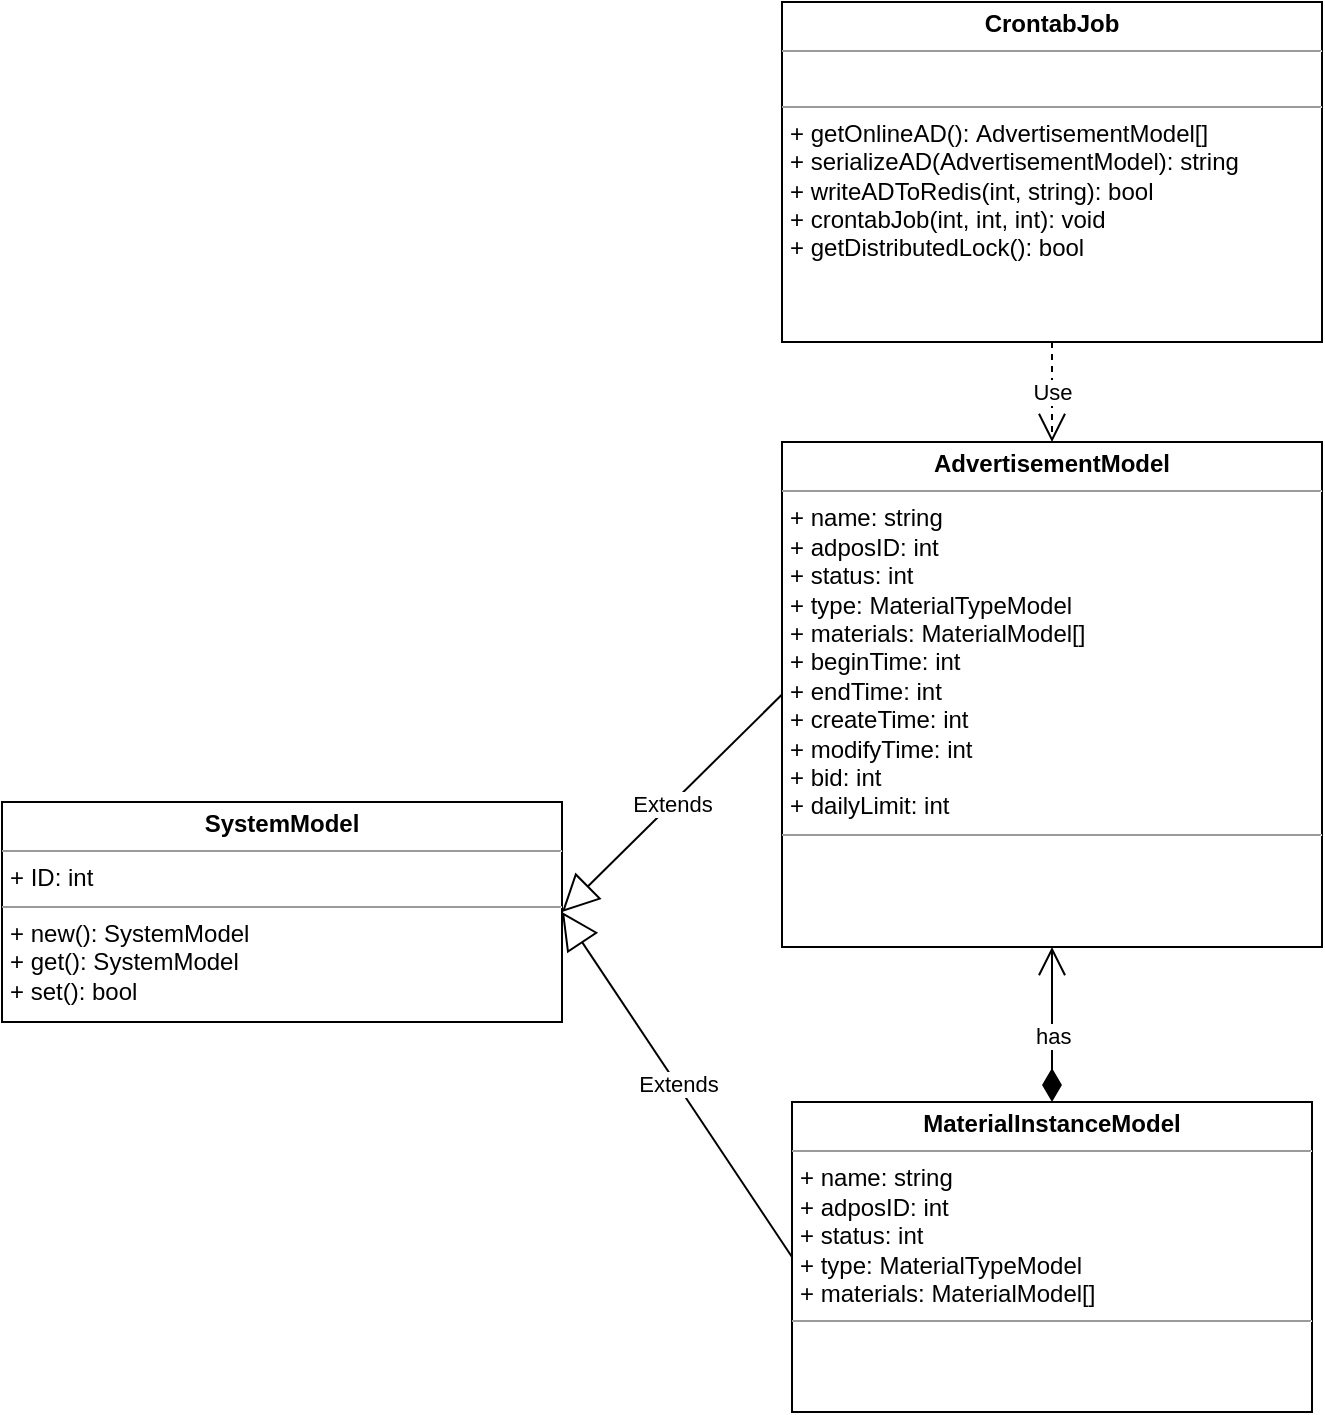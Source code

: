 <mxfile version="14.9.6" type="github">
  <diagram id="eNwvmtfnUTwQ2Sefj3YD" name="Page-1">
    <mxGraphModel dx="2253" dy="794" grid="1" gridSize="10" guides="1" tooltips="1" connect="1" arrows="1" fold="1" page="1" pageScale="1" pageWidth="827" pageHeight="1169" math="0" shadow="0">
      <root>
        <mxCell id="0" />
        <mxCell id="1" parent="0" />
        <mxCell id="HOZdnpOeCfYpGoQ59FNz-10" value="&lt;p style=&quot;margin: 0px ; margin-top: 4px ; text-align: center&quot;&gt;&lt;b&gt;CrontabJob&lt;/b&gt;&lt;/p&gt;&lt;hr size=&quot;1&quot;&gt;&lt;p style=&quot;margin: 0px ; margin-left: 4px&quot;&gt;&lt;br&gt;&lt;/p&gt;&lt;hr size=&quot;1&quot;&gt;&lt;p style=&quot;margin: 0px 0px 0px 4px&quot;&gt;+ getOnlineAD():&amp;nbsp;AdvertisementModel[]&lt;/p&gt;&lt;p style=&quot;margin: 0px 0px 0px 4px&quot;&gt;+&amp;nbsp;serializeAD(AdvertisementModel): string&lt;/p&gt;&lt;p style=&quot;margin: 0px 0px 0px 4px&quot;&gt;+ writeADToRedis(int, string): bool&lt;/p&gt;&lt;p style=&quot;margin: 0px 0px 0px 4px&quot;&gt;+ crontabJob(int, int, int): void&lt;/p&gt;&lt;p style=&quot;margin: 0px 0px 0px 4px&quot;&gt;+ getDistributedLock(): bool&lt;/p&gt;" style="verticalAlign=top;align=left;overflow=fill;fontSize=12;fontFamily=Helvetica;html=1;" parent="1" vertex="1">
          <mxGeometry x="-50" y="120" width="270" height="170" as="geometry" />
        </mxCell>
        <mxCell id="HOZdnpOeCfYpGoQ59FNz-20" value="&lt;p style=&quot;margin: 0px ; margin-top: 4px ; text-align: center&quot;&gt;&lt;b&gt;SystemModel&lt;/b&gt;&lt;/p&gt;&lt;hr size=&quot;1&quot;&gt;&lt;p style=&quot;margin: 0px ; margin-left: 4px&quot;&gt;+ ID: int&lt;br&gt;&lt;/p&gt;&lt;hr size=&quot;1&quot;&gt;&lt;p style=&quot;margin: 0px ; margin-left: 4px&quot;&gt;+ new(): SystemModel&lt;br&gt;&lt;/p&gt;&lt;p style=&quot;margin: 0px ; margin-left: 4px&quot;&gt;+ get(): SystemModel&lt;/p&gt;&lt;p style=&quot;margin: 0px ; margin-left: 4px&quot;&gt;+ set(): bool&lt;/p&gt;&lt;p style=&quot;margin: 0px ; margin-left: 4px&quot;&gt;&amp;nbsp;&lt;/p&gt;" style="verticalAlign=top;align=left;overflow=fill;fontSize=12;fontFamily=Helvetica;html=1;" parent="1" vertex="1">
          <mxGeometry x="-440" y="520" width="280" height="110" as="geometry" />
        </mxCell>
        <mxCell id="HOZdnpOeCfYpGoQ59FNz-30" value="Use" style="endArrow=open;endSize=12;dashed=1;html=1;exitX=0.5;exitY=1;exitDx=0;exitDy=0;entryX=0.5;entryY=0;entryDx=0;entryDy=0;" parent="1" source="HOZdnpOeCfYpGoQ59FNz-10" target="IcDYwzOxPDOBFZn5-O4r-1" edge="1">
          <mxGeometry width="160" relative="1" as="geometry">
            <mxPoint x="320" y="592.5" as="sourcePoint" />
            <mxPoint x="240" y="362.5" as="targetPoint" />
          </mxGeometry>
        </mxCell>
        <mxCell id="YE8yQruqdNAR4PLWfE6g-1" value="&lt;p style=&quot;margin: 0px ; margin-top: 4px ; text-align: center&quot;&gt;&lt;b&gt;MaterialInstanceModel&lt;/b&gt;&lt;/p&gt;&lt;hr size=&quot;1&quot;&gt;&lt;p style=&quot;margin: 0px ; margin-left: 4px&quot;&gt;&lt;span&gt;+ name: string&lt;/span&gt;&lt;/p&gt;&lt;p style=&quot;margin: 0px ; margin-left: 4px&quot;&gt;&lt;span&gt;+ adposID: int&lt;/span&gt;&lt;/p&gt;&lt;p style=&quot;margin: 0px ; margin-left: 4px&quot;&gt;+ status: int&lt;/p&gt;&lt;p style=&quot;margin: 0px ; margin-left: 4px&quot;&gt;+ type:&amp;nbsp;MaterialTypeModel&lt;/p&gt;&lt;p style=&quot;margin: 0px ; margin-left: 4px&quot;&gt;+ materials: MaterialModel[]&lt;/p&gt;&lt;hr size=&quot;1&quot;&gt;&lt;p style=&quot;margin: 0px ; margin-left: 4px&quot;&gt;&lt;br&gt;&lt;/p&gt;" style="verticalAlign=top;align=left;overflow=fill;fontSize=12;fontFamily=Helvetica;html=1;" parent="1" vertex="1">
          <mxGeometry x="-45" y="670" width="260" height="155" as="geometry" />
        </mxCell>
        <mxCell id="YE8yQruqdNAR4PLWfE6g-2" value="Extends" style="endArrow=block;endSize=16;endFill=0;html=1;entryX=1;entryY=0.5;entryDx=0;entryDy=0;exitX=0;exitY=0.5;exitDx=0;exitDy=0;" parent="1" source="YE8yQruqdNAR4PLWfE6g-1" target="HOZdnpOeCfYpGoQ59FNz-20" edge="1">
          <mxGeometry width="160" relative="1" as="geometry">
            <mxPoint y="547.5" as="sourcePoint" />
            <mxPoint x="-240" y="547.5" as="targetPoint" />
          </mxGeometry>
        </mxCell>
        <mxCell id="IcDYwzOxPDOBFZn5-O4r-1" value="&lt;p style=&quot;margin: 0px ; margin-top: 4px ; text-align: center&quot;&gt;&lt;b&gt;AdvertisementModel&lt;/b&gt;&lt;/p&gt;&lt;hr size=&quot;1&quot;&gt;&lt;p style=&quot;margin: 0px ; margin-left: 4px&quot;&gt;&lt;span&gt;+ name: string&lt;/span&gt;&lt;/p&gt;&lt;p style=&quot;margin: 0px ; margin-left: 4px&quot;&gt;&lt;span&gt;+ adposID: int&lt;/span&gt;&lt;/p&gt;&lt;p style=&quot;margin: 0px ; margin-left: 4px&quot;&gt;+ status: int&lt;/p&gt;&lt;p style=&quot;margin: 0px ; margin-left: 4px&quot;&gt;+ type:&amp;nbsp;MaterialTypeModel&lt;/p&gt;&lt;p style=&quot;margin: 0px ; margin-left: 4px&quot;&gt;+ materials: MaterialModel[]&lt;/p&gt;&lt;p style=&quot;margin: 0px ; margin-left: 4px&quot;&gt;+ beginTime: int&lt;/p&gt;&lt;p style=&quot;margin: 0px ; margin-left: 4px&quot;&gt;+ endTime: int&lt;/p&gt;&lt;p style=&quot;margin: 0px ; margin-left: 4px&quot;&gt;+ createTime: int&lt;/p&gt;&lt;p style=&quot;margin: 0px ; margin-left: 4px&quot;&gt;+ modifyTime: int&lt;/p&gt;&lt;p style=&quot;margin: 0px ; margin-left: 4px&quot;&gt;+ bid: int&lt;/p&gt;&lt;p style=&quot;margin: 0px ; margin-left: 4px&quot;&gt;+ dailyLimit: int&lt;/p&gt;&lt;hr size=&quot;1&quot;&gt;&lt;p style=&quot;margin: 0px ; margin-left: 4px&quot;&gt;&lt;br&gt;&lt;/p&gt;" style="verticalAlign=top;align=left;overflow=fill;fontSize=12;fontFamily=Helvetica;html=1;" parent="1" vertex="1">
          <mxGeometry x="-50" y="340" width="270" height="252.5" as="geometry" />
        </mxCell>
        <mxCell id="IcDYwzOxPDOBFZn5-O4r-2" value="Extends" style="endArrow=block;endSize=16;endFill=0;html=1;exitX=0;exitY=0.5;exitDx=0;exitDy=0;entryX=1;entryY=0.5;entryDx=0;entryDy=0;" parent="1" source="IcDYwzOxPDOBFZn5-O4r-1" target="HOZdnpOeCfYpGoQ59FNz-20" edge="1">
          <mxGeometry width="160" relative="1" as="geometry">
            <mxPoint x="-40" y="547.5" as="sourcePoint" />
            <mxPoint x="-250" y="510" as="targetPoint" />
          </mxGeometry>
        </mxCell>
        <mxCell id="IcDYwzOxPDOBFZn5-O4r-8" value="has" style="endArrow=open;html=1;endSize=12;startArrow=diamondThin;startSize=14;startFill=1;edgeStyle=orthogonalEdgeStyle;align=left;verticalAlign=bottom;entryX=0.5;entryY=1;entryDx=0;entryDy=0;exitX=0.5;exitY=0;exitDx=0;exitDy=0;" parent="1" source="YE8yQruqdNAR4PLWfE6g-1" target="IcDYwzOxPDOBFZn5-O4r-1" edge="1">
          <mxGeometry x="-0.385" y="10" relative="1" as="geometry">
            <mxPoint x="-50" y="650" as="sourcePoint" />
            <mxPoint x="110" y="650" as="targetPoint" />
            <mxPoint as="offset" />
          </mxGeometry>
        </mxCell>
      </root>
    </mxGraphModel>
  </diagram>
</mxfile>
